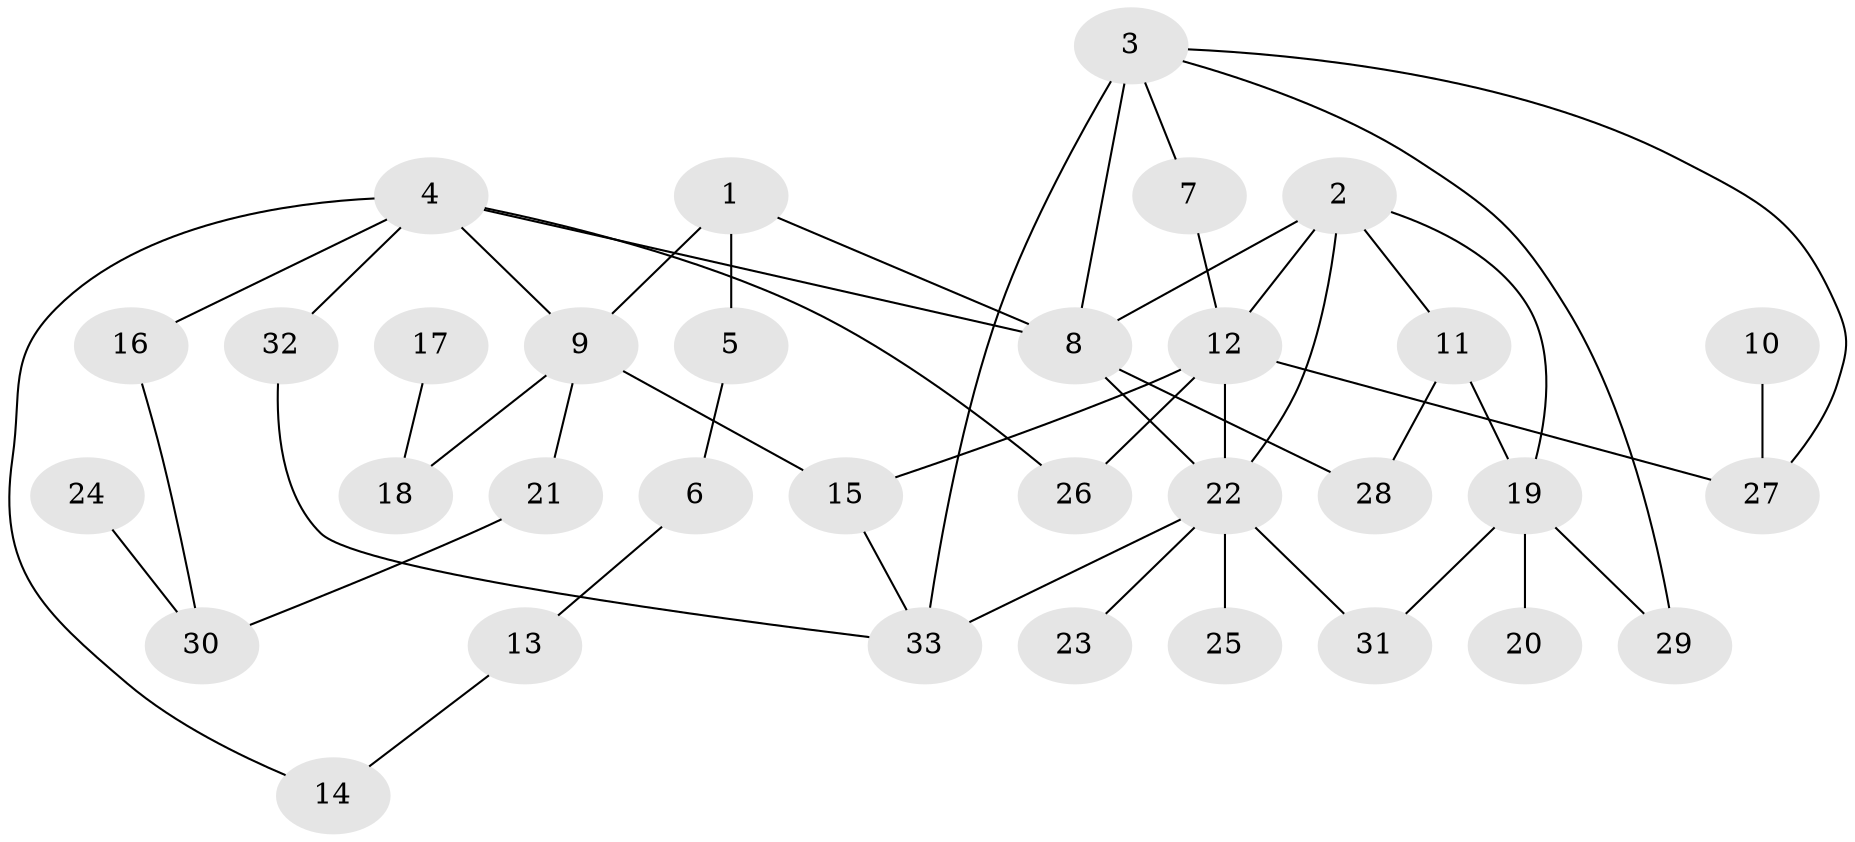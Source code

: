 // original degree distribution, {7: 0.018518518518518517, 3: 0.2037037037037037, 4: 0.1111111111111111, 5: 0.037037037037037035, 6: 0.05555555555555555, 2: 0.3148148148148148, 1: 0.25925925925925924}
// Generated by graph-tools (version 1.1) at 2025/36/03/04/25 23:36:11]
// undirected, 33 vertices, 48 edges
graph export_dot {
  node [color=gray90,style=filled];
  1;
  2;
  3;
  4;
  5;
  6;
  7;
  8;
  9;
  10;
  11;
  12;
  13;
  14;
  15;
  16;
  17;
  18;
  19;
  20;
  21;
  22;
  23;
  24;
  25;
  26;
  27;
  28;
  29;
  30;
  31;
  32;
  33;
  1 -- 5 [weight=1.0];
  1 -- 8 [weight=1.0];
  1 -- 9 [weight=1.0];
  2 -- 8 [weight=1.0];
  2 -- 11 [weight=1.0];
  2 -- 12 [weight=1.0];
  2 -- 19 [weight=1.0];
  2 -- 22 [weight=1.0];
  3 -- 7 [weight=1.0];
  3 -- 8 [weight=1.0];
  3 -- 27 [weight=1.0];
  3 -- 29 [weight=1.0];
  3 -- 33 [weight=2.0];
  4 -- 8 [weight=1.0];
  4 -- 9 [weight=1.0];
  4 -- 14 [weight=1.0];
  4 -- 16 [weight=1.0];
  4 -- 26 [weight=1.0];
  4 -- 32 [weight=1.0];
  5 -- 6 [weight=1.0];
  6 -- 13 [weight=1.0];
  7 -- 12 [weight=1.0];
  8 -- 22 [weight=1.0];
  8 -- 28 [weight=1.0];
  9 -- 15 [weight=1.0];
  9 -- 18 [weight=1.0];
  9 -- 21 [weight=1.0];
  10 -- 27 [weight=1.0];
  11 -- 19 [weight=1.0];
  11 -- 28 [weight=1.0];
  12 -- 15 [weight=1.0];
  12 -- 22 [weight=1.0];
  12 -- 26 [weight=1.0];
  12 -- 27 [weight=1.0];
  13 -- 14 [weight=1.0];
  15 -- 33 [weight=1.0];
  16 -- 30 [weight=1.0];
  17 -- 18 [weight=1.0];
  19 -- 20 [weight=1.0];
  19 -- 29 [weight=1.0];
  19 -- 31 [weight=1.0];
  21 -- 30 [weight=1.0];
  22 -- 23 [weight=1.0];
  22 -- 25 [weight=1.0];
  22 -- 31 [weight=1.0];
  22 -- 33 [weight=1.0];
  24 -- 30 [weight=1.0];
  32 -- 33 [weight=1.0];
}
